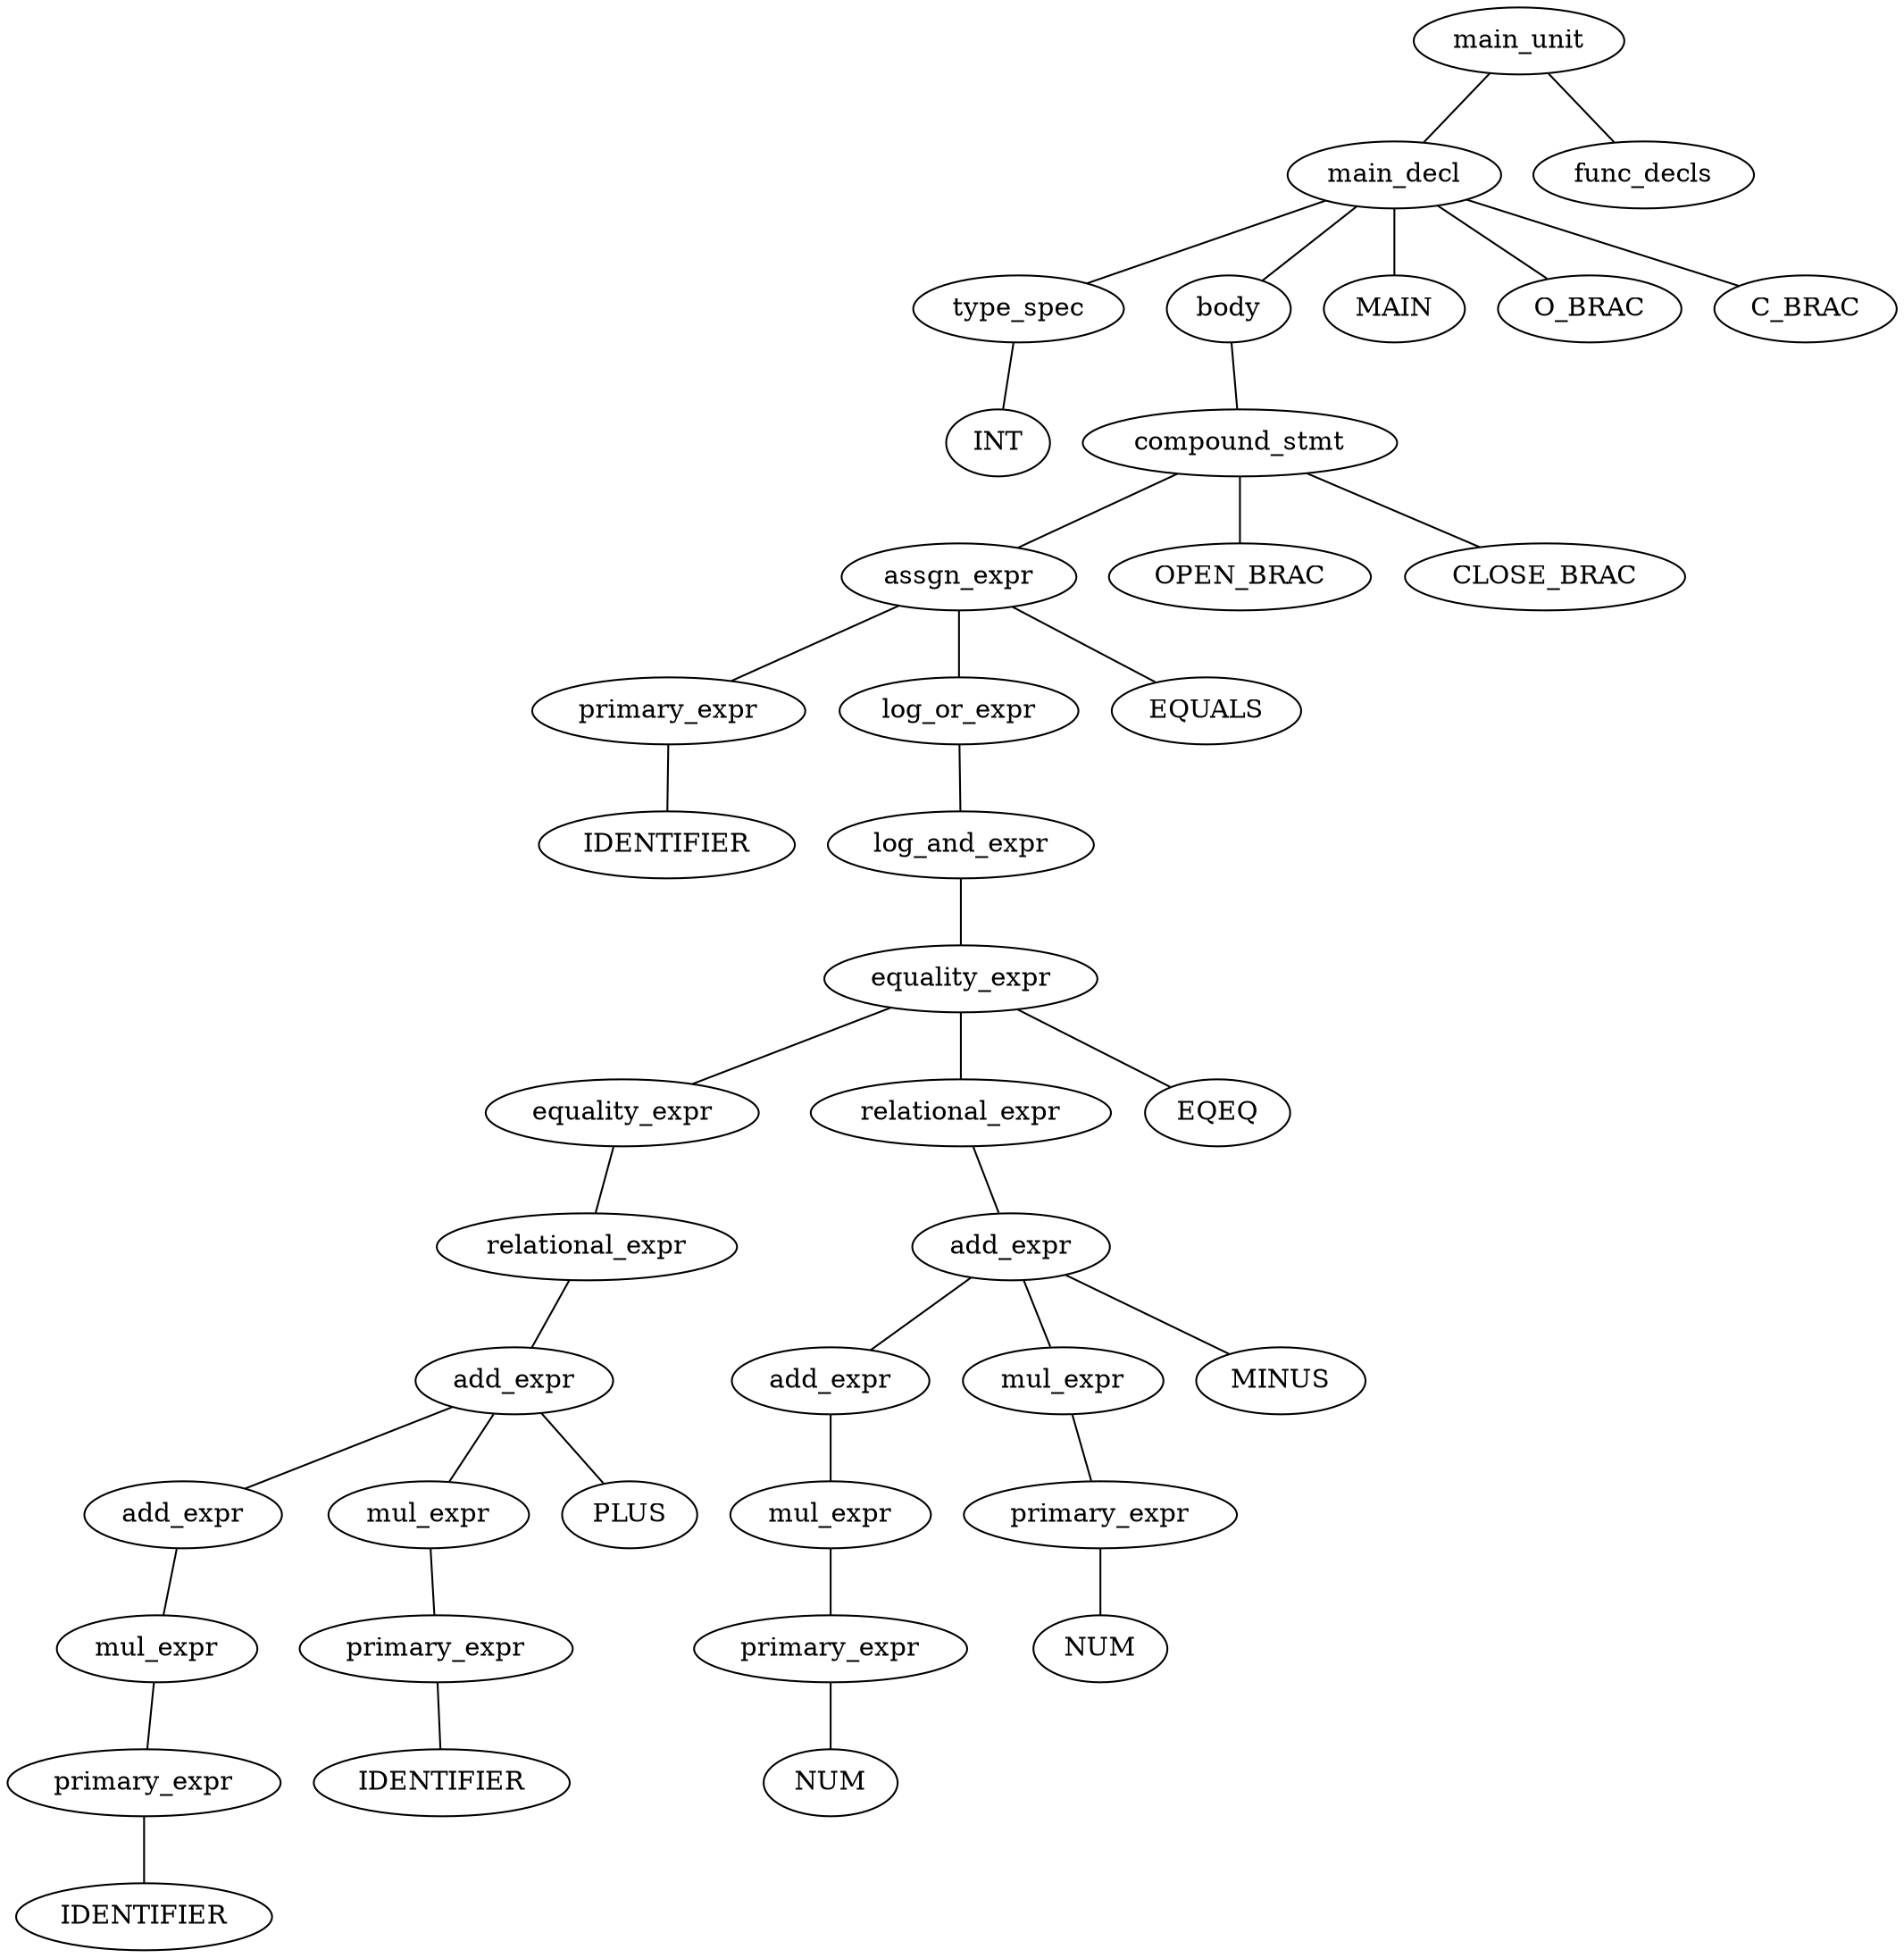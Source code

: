 strict graph G {
1 [label="type_spec"];
2 [label="INT"];
3 [label="primary_expr"];
4 [label="IDENTIFIER"];
5 [label="primary_expr"];
6 [label="IDENTIFIER"];
7 [label="mul_expr"];
8 [label="add_expr"];
9 [label="primary_expr"];
10 [label="IDENTIFIER"];
11 [label="mul_expr"];
12 [label="add_expr"];
13 [label="PLUS"];
14 [label="relational_expr"];
15 [label="equality_expr"];
16 [label="primary_expr"];
17 [label="NUM"];
18 [label="mul_expr"];
19 [label="add_expr"];
20 [label="primary_expr"];
21 [label="NUM"];
22 [label="mul_expr"];
23 [label="add_expr"];
24 [label="MINUS"];
25 [label="relational_expr"];
26 [label="equality_expr"];
27 [label="EQEQ"];
28 [label="log_and_expr"];
29 [label="log_or_expr"];
30 [label="assgn_expr"];
31 [label="EQUALS"];
32 [label="compound_stmt"];
33 [label="OPEN_BRAC"];
34 [label="CLOSE_BRAC"];
35 [label="body"];
36 [label="MAIN"];
37 [label="O_BRAC"];
38 [label="C_BRAC"];
39 [label="main_decl"];
40 [label="func_decls"];
41 [label="main_unit"];
1--2 ;
3--4 ;
5--6 ;
7--5 ;
8--7 ;
9--10 ;
11--9 ;
12--8, 13, 11 ;
14--12 ;
15--14 ;
16--17 ;
18--16 ;
19--18 ;
20--21 ;
22--20 ;
23--19, 24, 22 ;
25--23 ;
26--15, 27, 25 ;
28--26 ;
29--28 ;
30--3, 31, 29 ;
32--33, 30, 34 ;
35--32 ;
39--1, 36, 37, 38, 35 ;
41--40, 39 ;

}
